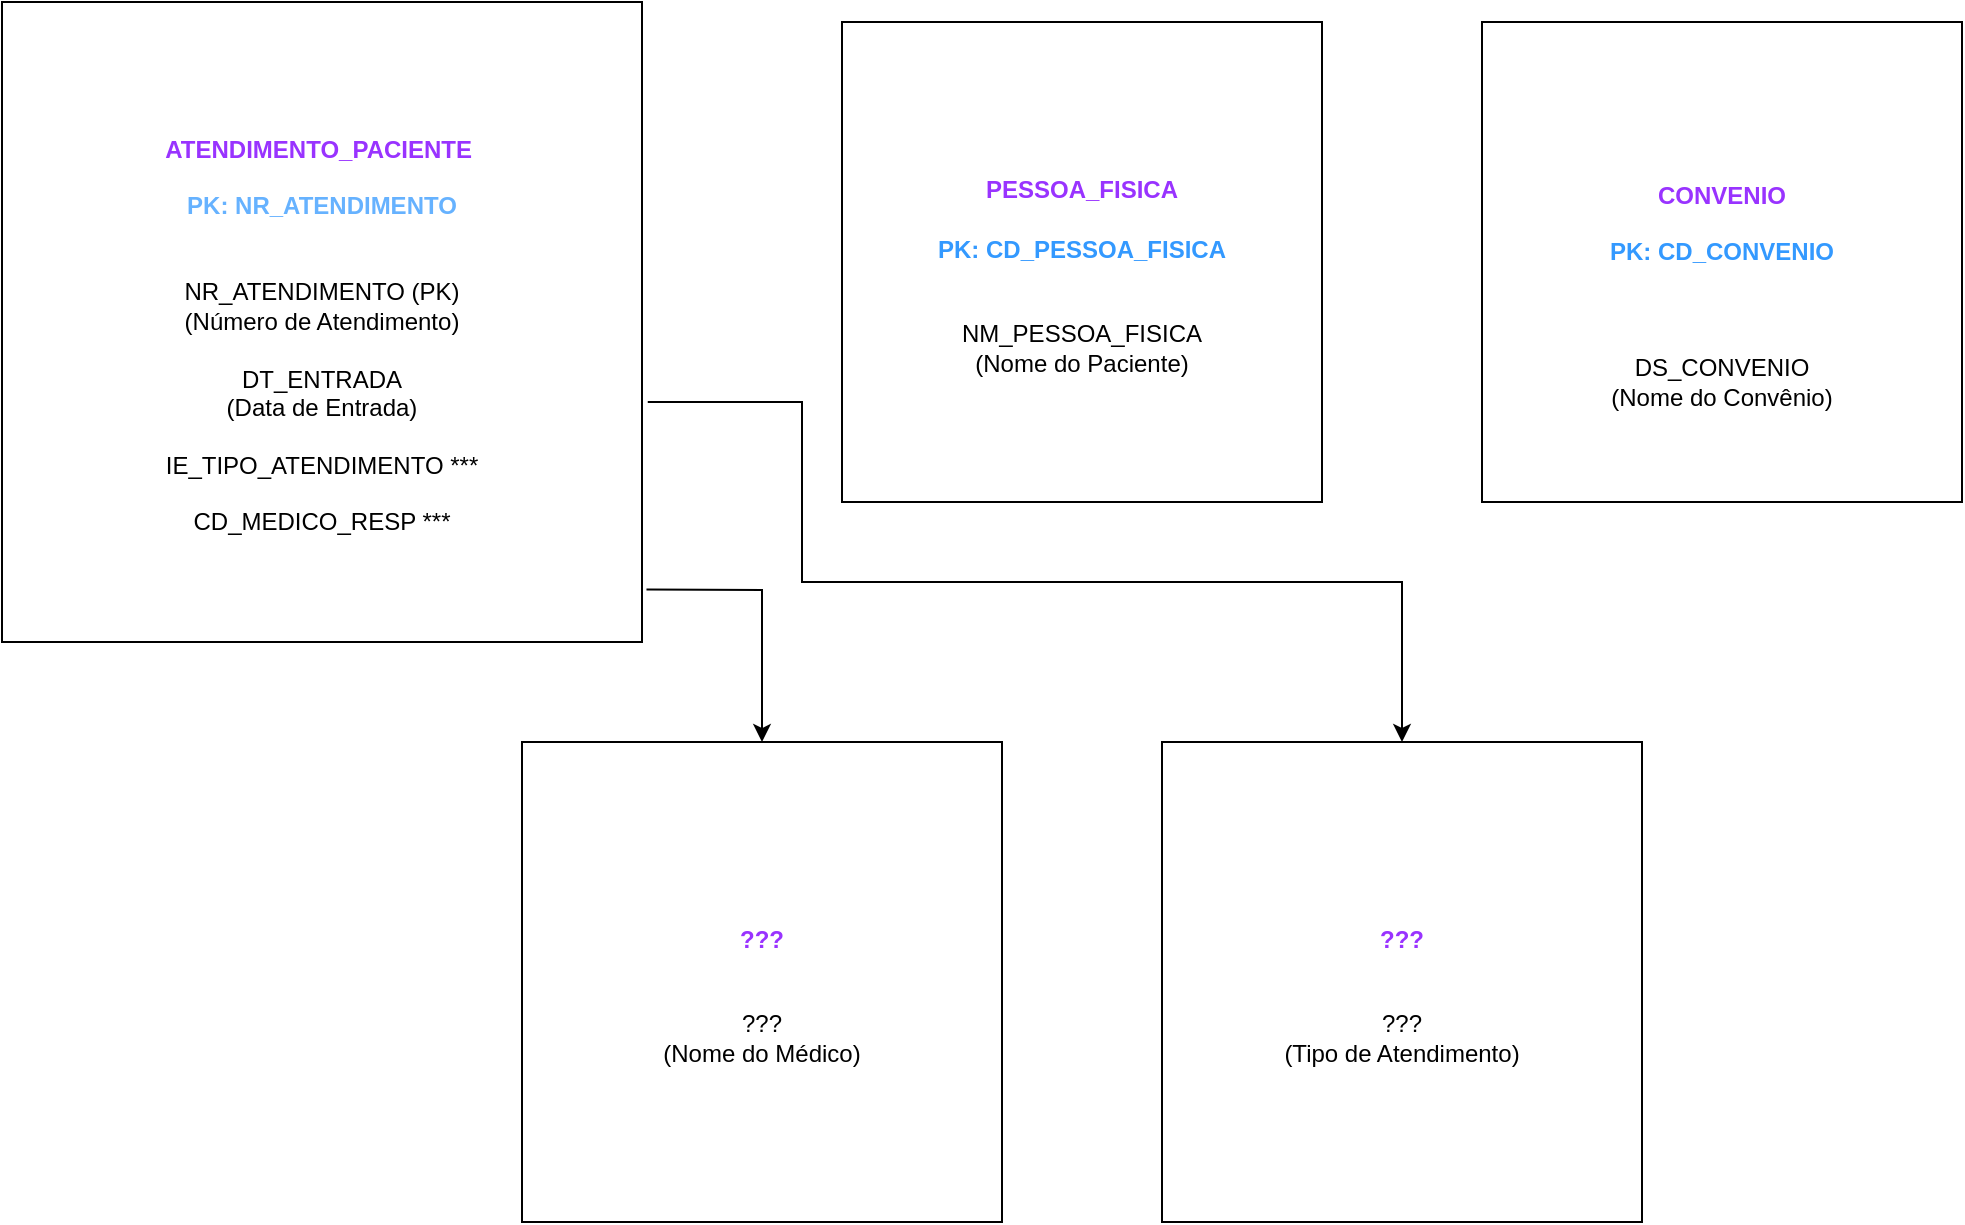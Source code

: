 <mxfile version="21.5.0" type="github">
  <diagram name="Página-1" id="lAkauPNYXJCJpmrshA1p">
    <mxGraphModel dx="1311" dy="678" grid="1" gridSize="10" guides="1" tooltips="1" connect="1" arrows="1" fold="1" page="1" pageScale="1" pageWidth="827" pageHeight="1169" math="0" shadow="0">
      <root>
        <mxCell id="0" />
        <mxCell id="1" parent="0" />
        <mxCell id="IgNpNBEaQOaBEe1fBpIL-1" value="&lt;p style=&quot;line-height: 150%;&quot; class=&quot;MsoNoSpacing&quot;&gt;&lt;b&gt;&lt;font color=&quot;#9933ff&quot;&gt;ATENDIMENTO_PACIENTE&lt;/font&gt;&lt;/b&gt;&lt;span style=&quot;background-color: initial;&quot;&gt;&amp;nbsp;&lt;/span&gt;&lt;/p&gt;&lt;span style=&quot;background-color: rgb(255, 255, 255);&quot;&gt;&lt;font color=&quot;#66b2ff&quot;&gt;&lt;b&gt;PK: NR_ATENDIMENTO&lt;/b&gt;&lt;/font&gt;&lt;/span&gt;&lt;div style=&quot;&quot;&gt;&lt;span style=&quot;background-color: initial;&quot;&gt;&lt;br&gt;&lt;/span&gt;&lt;/div&gt;&lt;div style=&quot;background-color: initial;&quot;&gt;&lt;span style=&quot;background-color: initial;&quot;&gt;&lt;br&gt;&lt;/span&gt;&lt;/div&gt;&lt;div style=&quot;background-color: initial;&quot;&gt;&lt;span style=&quot;background-color: initial;&quot;&gt;NR_ATENDIMENTO (PK)&lt;/span&gt;&lt;/div&gt;&lt;div style=&quot;background-color: initial;&quot;&gt;&lt;span style=&quot;background-color: initial;&quot;&gt;(Número de Atendimento)&lt;/span&gt;&lt;/div&gt;&lt;div style=&quot;background-color: initial;&quot;&gt;&lt;span style=&quot;background-color: initial;&quot;&gt;&lt;br&gt;&lt;/span&gt;&lt;/div&gt;&lt;div style=&quot;background-color: initial;&quot;&gt;DT_ENTRADA&lt;span style=&quot;background-color: initial;&quot;&gt;&lt;br&gt;&lt;/span&gt;&lt;/div&gt;&lt;div style=&quot;background-color: initial;&quot;&gt;(Data de Entrada)&lt;/div&gt;&lt;div style=&quot;background-color: initial;&quot;&gt;&lt;br&gt;&lt;/div&gt;&lt;div style=&quot;background-color: initial;&quot;&gt;IE_TIPO_ATENDIMENTO ***&lt;br&gt;&lt;br&gt;CD_MEDICO_RESP ***&lt;br&gt;&lt;/div&gt;" style="whiteSpace=wrap;html=1;aspect=fixed;align=center;verticalAlign=middle;" vertex="1" parent="1">
          <mxGeometry x="20" y="30" width="320" height="320" as="geometry" />
        </mxCell>
        <mxCell id="IgNpNBEaQOaBEe1fBpIL-3" value="&lt;p style=&quot;line-height: 150%;&quot; class=&quot;MsoNoSpacing&quot;&gt;&lt;b&gt;&lt;font color=&quot;#9933ff&quot;&gt;PESSOA_FISICA&lt;/font&gt;&lt;/b&gt;&lt;/p&gt;&lt;p style=&quot;line-height: 150%;&quot; class=&quot;MsoNoSpacing&quot;&gt;&lt;b style=&quot;&quot;&gt;&lt;font color=&quot;#3399ff&quot;&gt;PK: CD_PESSOA_FISICA&lt;/font&gt;&lt;/b&gt;&lt;/p&gt;&lt;span style=&quot;background-color: initial;&quot;&gt;&lt;div style=&quot;&quot;&gt;&lt;span style=&quot;background-color: initial;&quot;&gt;&lt;br&gt;&lt;/span&gt;&lt;/div&gt;&lt;div style=&quot;&quot;&gt;&lt;span style=&quot;background-color: initial;&quot;&gt;NM_PESSOA_FISICA&lt;/span&gt;&lt;/div&gt;&lt;div style=&quot;&quot;&gt;&lt;span style=&quot;background-color: initial;&quot;&gt;(Nome do Paciente)&lt;/span&gt;&lt;/div&gt;&lt;/span&gt;" style="whiteSpace=wrap;html=1;aspect=fixed;verticalAlign=middle;align=center;" vertex="1" parent="1">
          <mxGeometry x="440" y="40" width="240" height="240" as="geometry" />
        </mxCell>
        <mxCell id="IgNpNBEaQOaBEe1fBpIL-6" value="&lt;p style=&quot;line-height: 150%;&quot; class=&quot;MsoNoSpacing&quot;&gt;&lt;br&gt;&lt;br&gt;&lt;/p&gt;&lt;div style=&quot;&quot;&gt;&lt;b style=&quot;background-color: initial;&quot;&gt;&lt;font color=&quot;#9933ff&quot;&gt;CONVENIO&lt;/font&gt;&lt;/b&gt;&lt;/div&gt;&lt;p&gt;&lt;/p&gt;&lt;span style=&quot;background-color: initial;&quot;&gt;&lt;div style=&quot;&quot;&gt;&lt;p style=&quot;line-height: 150%;&quot; class=&quot;MsoNoSpacing&quot;&gt;&lt;b style=&quot;border-color: var(--border-color);&quot;&gt;&lt;font style=&quot;border-color: var(--border-color);&quot; color=&quot;#3399ff&quot;&gt;PK: CD_CONVENIO&lt;/font&gt;&lt;/b&gt;&lt;span style=&quot;background-color: initial;&quot;&gt;&lt;br&gt;&lt;/span&gt;&lt;/p&gt;&lt;p style=&quot;line-height: 150%;&quot; class=&quot;MsoNoSpacing&quot;&gt;&lt;b style=&quot;border-color: var(--border-color);&quot;&gt;&lt;font style=&quot;border-color: var(--border-color);&quot; color=&quot;#3399ff&quot;&gt;&lt;br&gt;&lt;/font&gt;&lt;/b&gt;&lt;/p&gt;&lt;p style=&quot;line-height: 150%;&quot; class=&quot;MsoNoSpacing&quot;&gt;&lt;/p&gt;&lt;div style=&quot;&quot;&gt;&lt;span style=&quot;background-color: initial;&quot;&gt;DS_CONVENIO&lt;/span&gt;&lt;/div&gt;&lt;div style=&quot;&quot;&gt;&lt;span style=&quot;background-color: initial;&quot;&gt;(Nome do Convênio)&lt;/span&gt;&lt;/div&gt;&lt;p&gt;&lt;/p&gt;&lt;p style=&quot;line-height: 150%;&quot; class=&quot;MsoNoSpacing&quot;&gt;&lt;/p&gt;&lt;/div&gt;&lt;div style=&quot;&quot;&gt;&lt;br&gt;&lt;/div&gt;&lt;/span&gt;" style="whiteSpace=wrap;html=1;aspect=fixed;align=center;verticalAlign=middle;" vertex="1" parent="1">
          <mxGeometry x="760" y="40" width="240" height="240" as="geometry" />
        </mxCell>
        <mxCell id="IgNpNBEaQOaBEe1fBpIL-7" value="&lt;p style=&quot;line-height: 150%;&quot; class=&quot;MsoNoSpacing&quot;&gt;&lt;b&gt;&lt;font color=&quot;#9933ff&quot;&gt;???&lt;/font&gt;&lt;/b&gt;&lt;/p&gt;&lt;span style=&quot;background-color: initial;&quot;&gt;&lt;div style=&quot;&quot;&gt;&lt;br&gt;&lt;/div&gt;&lt;div style=&quot;&quot;&gt;&lt;span style=&quot;background-color: initial;&quot;&gt;???&lt;/span&gt;&lt;/div&gt;&lt;div style=&quot;&quot;&gt;(Nome do Médico)&lt;/div&gt;&lt;/span&gt;" style="whiteSpace=wrap;html=1;aspect=fixed;align=center;verticalAlign=middle;" vertex="1" parent="1">
          <mxGeometry x="280" y="400" width="240" height="240" as="geometry" />
        </mxCell>
        <mxCell id="IgNpNBEaQOaBEe1fBpIL-10" value="&lt;p style=&quot;line-height: 150%;&quot; class=&quot;MsoNoSpacing&quot;&gt;&lt;b&gt;&lt;font color=&quot;#9933ff&quot;&gt;???&lt;/font&gt;&lt;/b&gt;&lt;/p&gt;&lt;span style=&quot;background-color: initial;&quot;&gt;&lt;div style=&quot;&quot;&gt;&lt;br&gt;&lt;/div&gt;&lt;div style=&quot;&quot;&gt;&lt;span style=&quot;background-color: initial;&quot;&gt;???&lt;/span&gt;&lt;/div&gt;&lt;div style=&quot;&quot;&gt;(Tipo de Atendimento)&lt;/div&gt;&lt;/span&gt;" style="whiteSpace=wrap;html=1;aspect=fixed;align=center;verticalAlign=middle;" vertex="1" parent="1">
          <mxGeometry x="600" y="400" width="240" height="240" as="geometry" />
        </mxCell>
        <mxCell id="IgNpNBEaQOaBEe1fBpIL-14" value="" style="endArrow=classic;html=1;rounded=0;entryX=0.5;entryY=0;entryDx=0;entryDy=0;entryPerimeter=0;exitX=1.007;exitY=0.918;exitDx=0;exitDy=0;exitPerimeter=0;" edge="1" parent="1" source="IgNpNBEaQOaBEe1fBpIL-1" target="IgNpNBEaQOaBEe1fBpIL-7">
          <mxGeometry width="50" height="50" relative="1" as="geometry">
            <mxPoint x="320" y="260" as="sourcePoint" />
            <mxPoint x="370" y="210" as="targetPoint" />
            <Array as="points">
              <mxPoint x="400" y="324" />
            </Array>
          </mxGeometry>
        </mxCell>
        <mxCell id="IgNpNBEaQOaBEe1fBpIL-15" value="" style="endArrow=classic;html=1;rounded=0;entryX=0.5;entryY=0;entryDx=0;entryDy=0;exitX=1.009;exitY=0.625;exitDx=0;exitDy=0;exitPerimeter=0;" edge="1" parent="1" source="IgNpNBEaQOaBEe1fBpIL-1" target="IgNpNBEaQOaBEe1fBpIL-10">
          <mxGeometry width="50" height="50" relative="1" as="geometry">
            <mxPoint x="360" y="230" as="sourcePoint" />
            <mxPoint x="398" y="370" as="targetPoint" />
            <Array as="points">
              <mxPoint x="420" y="230" />
              <mxPoint x="420" y="320" />
              <mxPoint x="720" y="320" />
            </Array>
          </mxGeometry>
        </mxCell>
      </root>
    </mxGraphModel>
  </diagram>
</mxfile>
